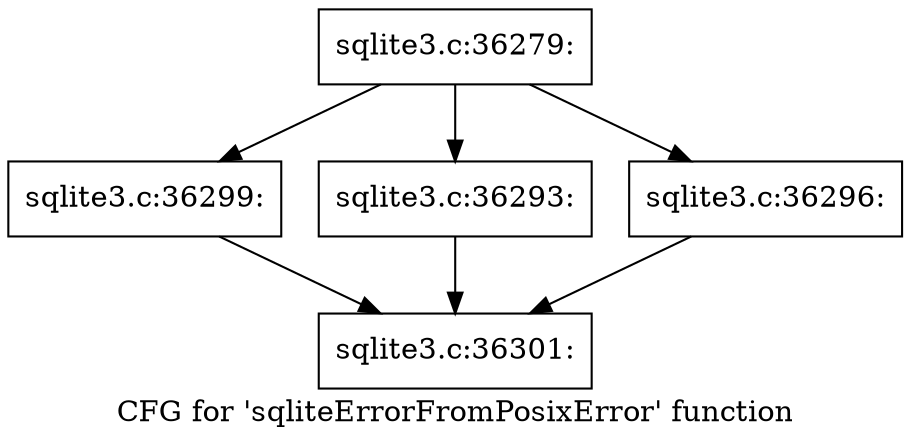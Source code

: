 digraph "CFG for 'sqliteErrorFromPosixError' function" {
	label="CFG for 'sqliteErrorFromPosixError' function";

	Node0x55c0f70af740 [shape=record,label="{sqlite3.c:36279:}"];
	Node0x55c0f70af740 -> Node0x55c0f70c1eb0;
	Node0x55c0f70af740 -> Node0x55c0f70c2ae0;
	Node0x55c0f70af740 -> Node0x55c0f70c2c50;
	Node0x55c0f70c2ae0 [shape=record,label="{sqlite3.c:36293:}"];
	Node0x55c0f70c2ae0 -> Node0x55c0f70af8c0;
	Node0x55c0f70c2c50 [shape=record,label="{sqlite3.c:36296:}"];
	Node0x55c0f70c2c50 -> Node0x55c0f70af8c0;
	Node0x55c0f70c1eb0 [shape=record,label="{sqlite3.c:36299:}"];
	Node0x55c0f70c1eb0 -> Node0x55c0f70af8c0;
	Node0x55c0f70af8c0 [shape=record,label="{sqlite3.c:36301:}"];
}
